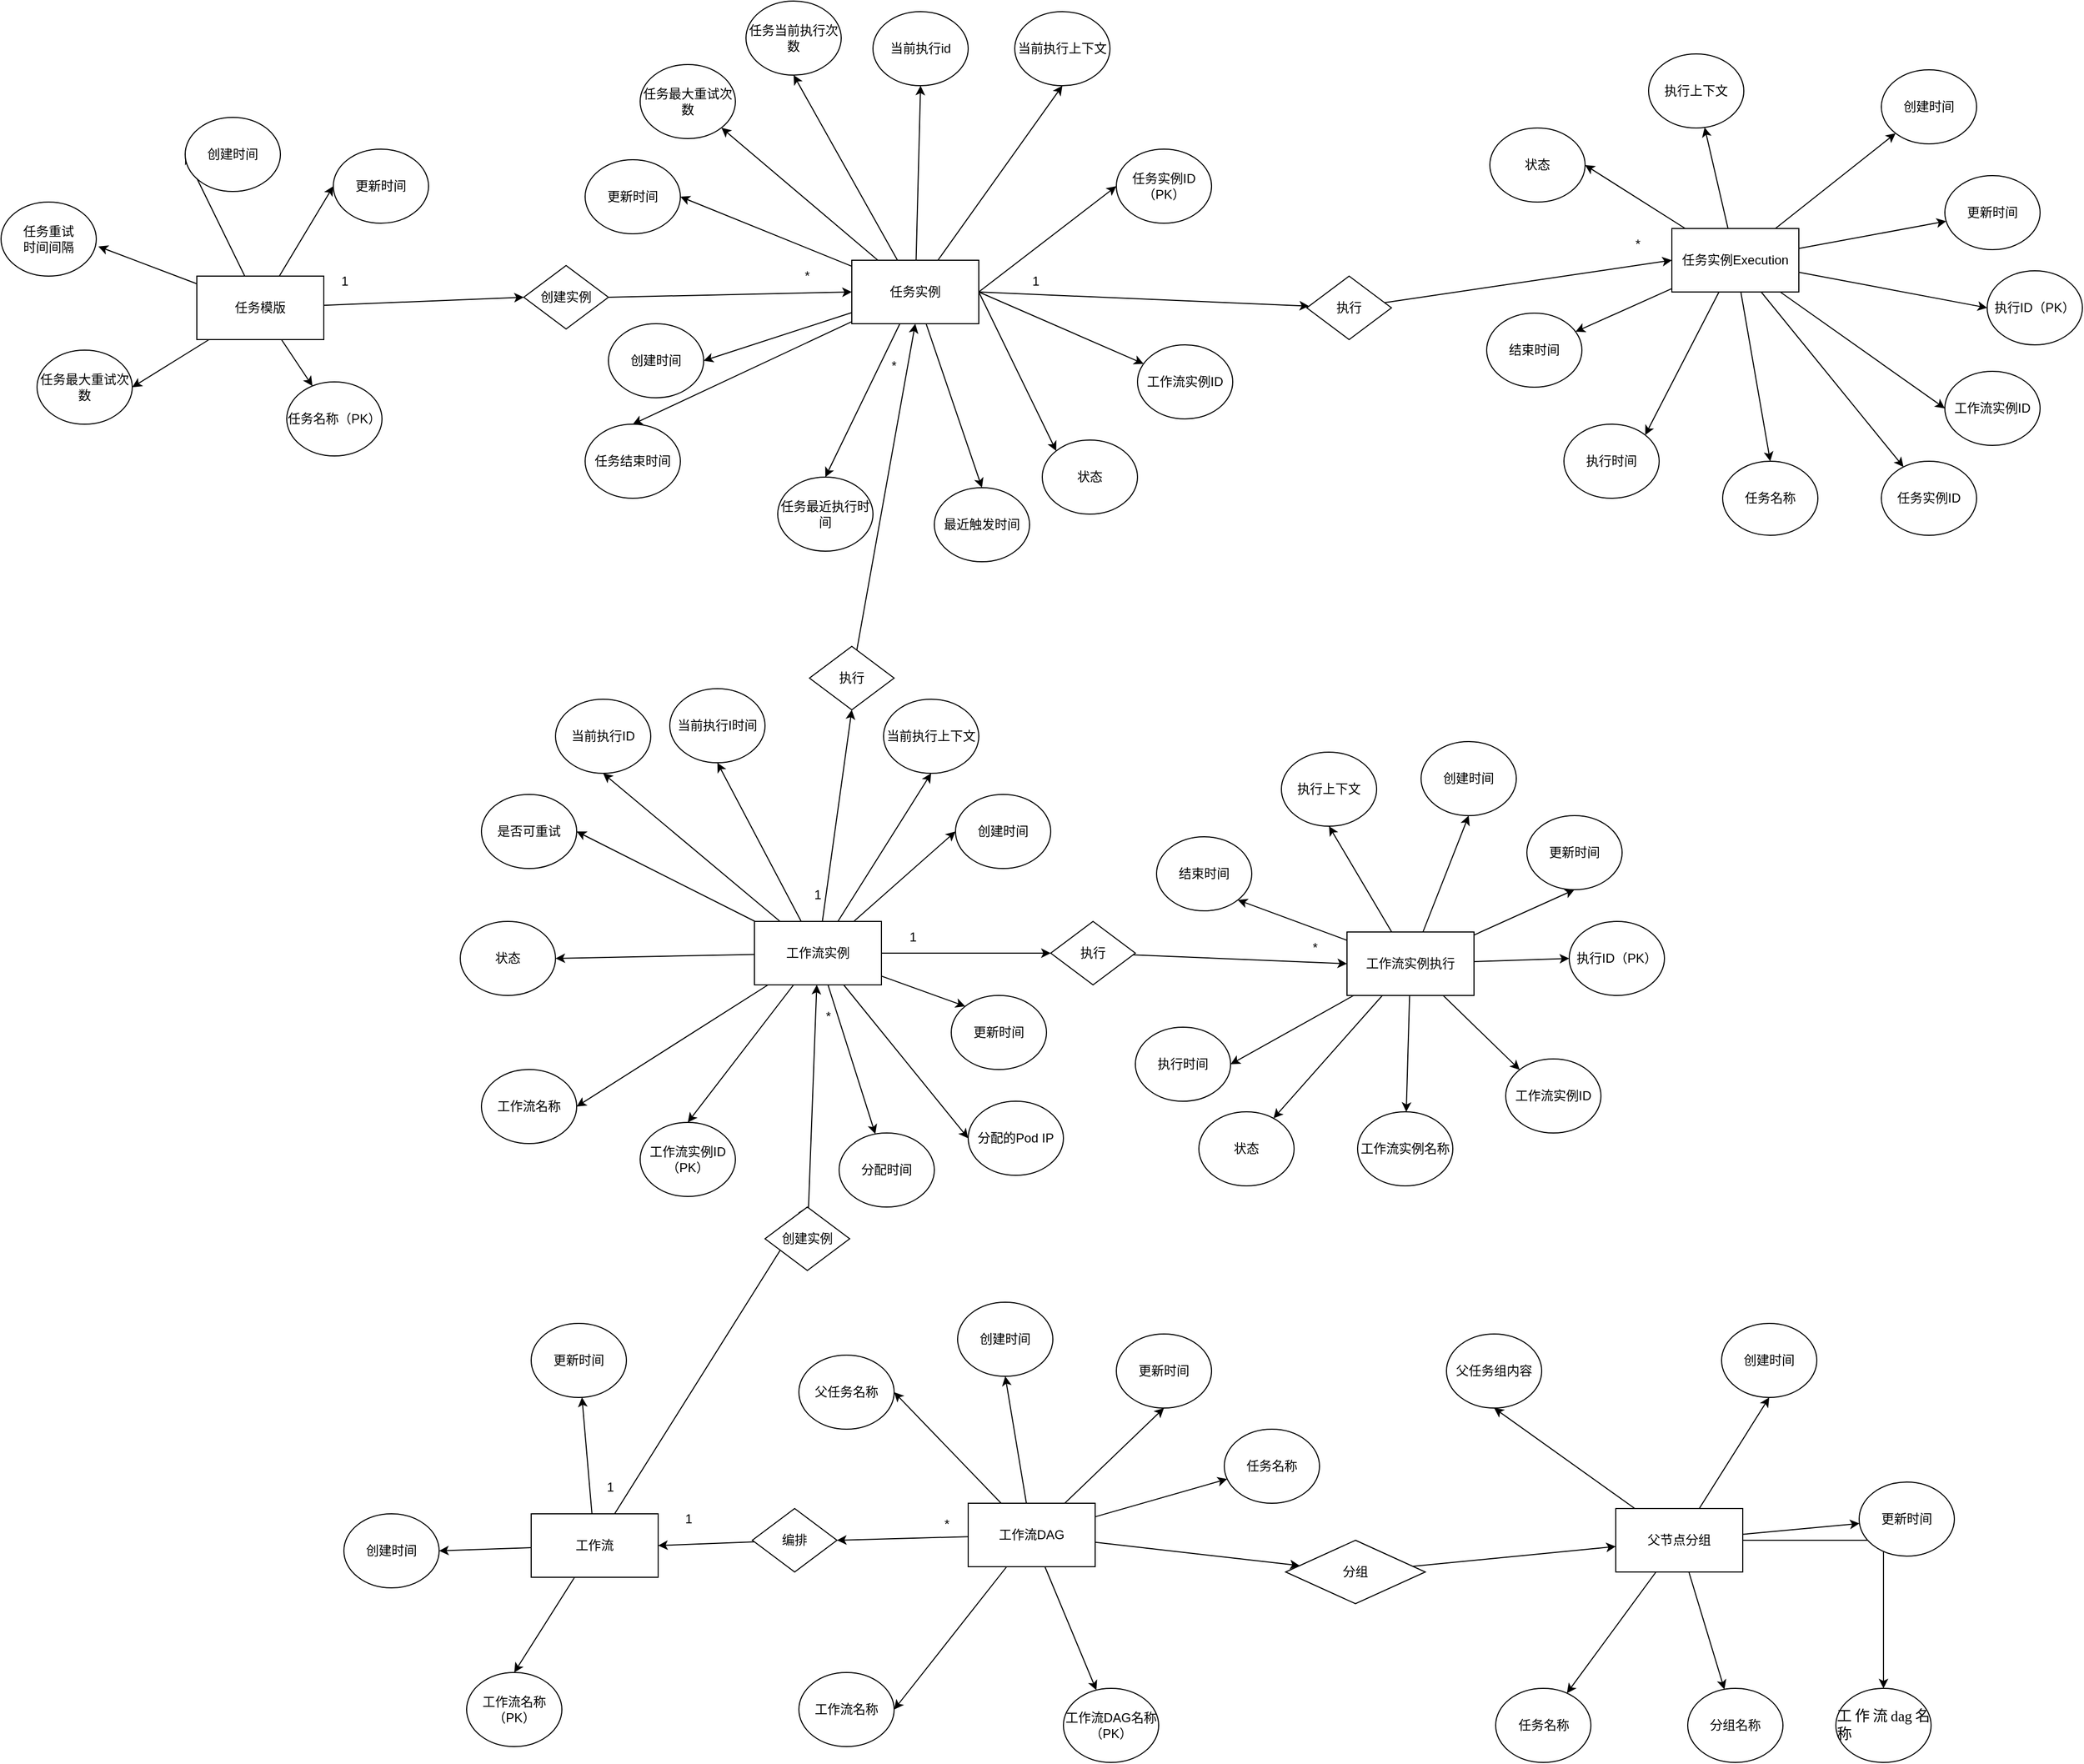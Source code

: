 <mxfile version="22.1.18" type="github">
  <diagram name="第 1 页" id="u92MrwEAKFm2taZTLTK-">
    <mxGraphModel dx="2998" dy="2271" grid="1" gridSize="10" guides="1" tooltips="1" connect="1" arrows="1" fold="1" page="1" pageScale="1" pageWidth="827" pageHeight="1169" math="0" shadow="0">
      <root>
        <mxCell id="0" />
        <mxCell id="1" parent="0" />
        <mxCell id="BF8SNdvl5e7O7KOmZN9e-4" style="rounded=0;orthogonalLoop=1;jettySize=auto;html=1;entryX=0;entryY=0.5;entryDx=0;entryDy=0;exitX=1;exitY=0.5;exitDx=0;exitDy=0;" parent="1" source="BF8SNdvl5e7O7KOmZN9e-8" target="BF8SNdvl5e7O7KOmZN9e-5" edge="1">
          <mxGeometry relative="1" as="geometry">
            <mxPoint x="350" y="170" as="targetPoint" />
            <mxPoint x="260" y="170" as="sourcePoint" />
          </mxGeometry>
        </mxCell>
        <mxCell id="BF8SNdvl5e7O7KOmZN9e-7" style="rounded=0;orthogonalLoop=1;jettySize=auto;html=1;entryX=0;entryY=0;entryDx=0;entryDy=0;exitX=1;exitY=0.5;exitDx=0;exitDy=0;" parent="1" source="BF8SNdvl5e7O7KOmZN9e-8" target="BF8SNdvl5e7O7KOmZN9e-6" edge="1">
          <mxGeometry relative="1" as="geometry">
            <mxPoint x="260" y="170" as="sourcePoint" />
          </mxGeometry>
        </mxCell>
        <mxCell id="BF8SNdvl5e7O7KOmZN9e-5" value="任务实例ID（PK）" style="ellipse;whiteSpace=wrap;html=1;" parent="1" vertex="1">
          <mxGeometry x="370" y="30" width="90" height="70" as="geometry" />
        </mxCell>
        <mxCell id="BF8SNdvl5e7O7KOmZN9e-6" value="状态" style="ellipse;whiteSpace=wrap;html=1;" parent="1" vertex="1">
          <mxGeometry x="300" y="305" width="90" height="70" as="geometry" />
        </mxCell>
        <mxCell id="BF8SNdvl5e7O7KOmZN9e-10" style="rounded=0;orthogonalLoop=1;jettySize=auto;html=1;entryX=0.5;entryY=0;entryDx=0;entryDy=0;" parent="1" source="BF8SNdvl5e7O7KOmZN9e-8" target="BF8SNdvl5e7O7KOmZN9e-9" edge="1">
          <mxGeometry relative="1" as="geometry" />
        </mxCell>
        <mxCell id="BF8SNdvl5e7O7KOmZN9e-12" style="rounded=0;orthogonalLoop=1;jettySize=auto;html=1;entryX=0.5;entryY=0;entryDx=0;entryDy=0;" parent="1" source="BF8SNdvl5e7O7KOmZN9e-8" target="BF8SNdvl5e7O7KOmZN9e-11" edge="1">
          <mxGeometry relative="1" as="geometry" />
        </mxCell>
        <mxCell id="BF8SNdvl5e7O7KOmZN9e-19" style="rounded=0;orthogonalLoop=1;jettySize=auto;html=1;entryX=1;entryY=0.5;entryDx=0;entryDy=0;" parent="1" source="BF8SNdvl5e7O7KOmZN9e-8" target="BF8SNdvl5e7O7KOmZN9e-13" edge="1">
          <mxGeometry relative="1" as="geometry" />
        </mxCell>
        <mxCell id="BF8SNdvl5e7O7KOmZN9e-20" style="rounded=0;orthogonalLoop=1;jettySize=auto;html=1;entryX=1;entryY=0.5;entryDx=0;entryDy=0;" parent="1" source="BF8SNdvl5e7O7KOmZN9e-8" target="BF8SNdvl5e7O7KOmZN9e-14" edge="1">
          <mxGeometry relative="1" as="geometry" />
        </mxCell>
        <mxCell id="BF8SNdvl5e7O7KOmZN9e-64" style="rounded=0;orthogonalLoop=1;jettySize=auto;html=1;exitX=1;exitY=0.5;exitDx=0;exitDy=0;" parent="1" source="BF8SNdvl5e7O7KOmZN9e-8" target="BF8SNdvl5e7O7KOmZN9e-63" edge="1">
          <mxGeometry relative="1" as="geometry" />
        </mxCell>
        <mxCell id="BF8SNdvl5e7O7KOmZN9e-78" style="rounded=0;orthogonalLoop=1;jettySize=auto;html=1;entryX=0.5;entryY=1;entryDx=0;entryDy=0;" edge="1" parent="1" source="BF8SNdvl5e7O7KOmZN9e-8" target="BF8SNdvl5e7O7KOmZN9e-76">
          <mxGeometry relative="1" as="geometry" />
        </mxCell>
        <mxCell id="BF8SNdvl5e7O7KOmZN9e-83" style="rounded=0;orthogonalLoop=1;jettySize=auto;html=1;entryX=1;entryY=1;entryDx=0;entryDy=0;" edge="1" parent="1" source="BF8SNdvl5e7O7KOmZN9e-8" target="BF8SNdvl5e7O7KOmZN9e-80">
          <mxGeometry relative="1" as="geometry" />
        </mxCell>
        <mxCell id="8EcwPYy6TK1mYzknZgef-4" style="rounded=0;orthogonalLoop=1;jettySize=auto;html=1;exitX=1;exitY=0.5;exitDx=0;exitDy=0;" edge="1" parent="1" source="BF8SNdvl5e7O7KOmZN9e-8" target="8EcwPYy6TK1mYzknZgef-3">
          <mxGeometry relative="1" as="geometry" />
        </mxCell>
        <mxCell id="8EcwPYy6TK1mYzknZgef-9" style="rounded=0;orthogonalLoop=1;jettySize=auto;html=1;entryX=0.5;entryY=1;entryDx=0;entryDy=0;" edge="1" parent="1" source="BF8SNdvl5e7O7KOmZN9e-8" target="8EcwPYy6TK1mYzknZgef-7">
          <mxGeometry relative="1" as="geometry" />
        </mxCell>
        <mxCell id="8EcwPYy6TK1mYzknZgef-10" style="rounded=0;orthogonalLoop=1;jettySize=auto;html=1;entryX=0.5;entryY=1;entryDx=0;entryDy=0;" edge="1" parent="1" source="BF8SNdvl5e7O7KOmZN9e-8" target="8EcwPYy6TK1mYzknZgef-8">
          <mxGeometry relative="1" as="geometry" />
        </mxCell>
        <mxCell id="8EcwPYy6TK1mYzknZgef-13" style="rounded=0;orthogonalLoop=1;jettySize=auto;html=1;entryX=0.5;entryY=0;entryDx=0;entryDy=0;" edge="1" parent="1" source="BF8SNdvl5e7O7KOmZN9e-8" target="8EcwPYy6TK1mYzknZgef-12">
          <mxGeometry relative="1" as="geometry" />
        </mxCell>
        <mxCell id="BF8SNdvl5e7O7KOmZN9e-8" value="任务实例" style="rounded=0;whiteSpace=wrap;html=1;" parent="1" vertex="1">
          <mxGeometry x="120" y="135" width="120" height="60" as="geometry" />
        </mxCell>
        <mxCell id="BF8SNdvl5e7O7KOmZN9e-9" value="最近触发时间" style="ellipse;whiteSpace=wrap;html=1;" parent="1" vertex="1">
          <mxGeometry x="198" y="350" width="90" height="70" as="geometry" />
        </mxCell>
        <mxCell id="BF8SNdvl5e7O7KOmZN9e-11" value="任务结束时间" style="ellipse;whiteSpace=wrap;html=1;" parent="1" vertex="1">
          <mxGeometry x="-132" y="290" width="90" height="70" as="geometry" />
        </mxCell>
        <mxCell id="BF8SNdvl5e7O7KOmZN9e-13" value="创建时间" style="ellipse;whiteSpace=wrap;html=1;" parent="1" vertex="1">
          <mxGeometry x="-110" y="195" width="90" height="70" as="geometry" />
        </mxCell>
        <mxCell id="BF8SNdvl5e7O7KOmZN9e-14" value="更新时间" style="ellipse;whiteSpace=wrap;html=1;" parent="1" vertex="1">
          <mxGeometry x="-132" y="40" width="90" height="70" as="geometry" />
        </mxCell>
        <mxCell id="BF8SNdvl5e7O7KOmZN9e-35" style="rounded=0;orthogonalLoop=1;jettySize=auto;html=1;" parent="1" source="BF8SNdvl5e7O7KOmZN9e-25" target="BF8SNdvl5e7O7KOmZN9e-28" edge="1">
          <mxGeometry relative="1" as="geometry" />
        </mxCell>
        <mxCell id="BF8SNdvl5e7O7KOmZN9e-36" style="rounded=0;orthogonalLoop=1;jettySize=auto;html=1;entryX=0;entryY=0.5;entryDx=0;entryDy=0;" parent="1" source="BF8SNdvl5e7O7KOmZN9e-25" target="BF8SNdvl5e7O7KOmZN9e-27" edge="1">
          <mxGeometry relative="1" as="geometry" />
        </mxCell>
        <mxCell id="BF8SNdvl5e7O7KOmZN9e-37" style="rounded=0;orthogonalLoop=1;jettySize=auto;html=1;entryX=0;entryY=0.5;entryDx=0;entryDy=0;" parent="1" source="BF8SNdvl5e7O7KOmZN9e-25" target="BF8SNdvl5e7O7KOmZN9e-26" edge="1">
          <mxGeometry relative="1" as="geometry" />
        </mxCell>
        <mxCell id="BF8SNdvl5e7O7KOmZN9e-61" style="rounded=0;orthogonalLoop=1;jettySize=auto;html=1;entryX=0;entryY=0.5;entryDx=0;entryDy=0;" parent="1" source="BF8SNdvl5e7O7KOmZN9e-25" target="BF8SNdvl5e7O7KOmZN9e-60" edge="1">
          <mxGeometry relative="1" as="geometry" />
        </mxCell>
        <mxCell id="BF8SNdvl5e7O7KOmZN9e-79" style="rounded=0;orthogonalLoop=1;jettySize=auto;html=1;entryX=1;entryY=0.5;entryDx=0;entryDy=0;" edge="1" parent="1" source="BF8SNdvl5e7O7KOmZN9e-25" target="BF8SNdvl5e7O7KOmZN9e-74">
          <mxGeometry relative="1" as="geometry" />
        </mxCell>
        <mxCell id="BF8SNdvl5e7O7KOmZN9e-25" value="任务模版" style="rounded=0;whiteSpace=wrap;html=1;" parent="1" vertex="1">
          <mxGeometry x="-499" y="150" width="120" height="60" as="geometry" />
        </mxCell>
        <mxCell id="BF8SNdvl5e7O7KOmZN9e-26" value="创建时间" style="ellipse;whiteSpace=wrap;html=1;" parent="1" vertex="1">
          <mxGeometry x="-510" width="90" height="70" as="geometry" />
        </mxCell>
        <mxCell id="BF8SNdvl5e7O7KOmZN9e-27" value="更新时间" style="ellipse;whiteSpace=wrap;html=1;" parent="1" vertex="1">
          <mxGeometry x="-370" y="30" width="90" height="70" as="geometry" />
        </mxCell>
        <mxCell id="BF8SNdvl5e7O7KOmZN9e-28" value="任务名称（PK）" style="ellipse;whiteSpace=wrap;html=1;" parent="1" vertex="1">
          <mxGeometry x="-414" y="250" width="90" height="70" as="geometry" />
        </mxCell>
        <mxCell id="BF8SNdvl5e7O7KOmZN9e-30" value="任务重试&lt;br&gt;时间间隔" style="ellipse;whiteSpace=wrap;html=1;" parent="1" vertex="1">
          <mxGeometry x="-684" y="80" width="90" height="70" as="geometry" />
        </mxCell>
        <mxCell id="BF8SNdvl5e7O7KOmZN9e-33" style="rounded=0;orthogonalLoop=1;jettySize=auto;html=1;entryX=1.022;entryY=0.6;entryDx=0;entryDy=0;entryPerimeter=0;" parent="1" source="BF8SNdvl5e7O7KOmZN9e-25" target="BF8SNdvl5e7O7KOmZN9e-30" edge="1">
          <mxGeometry relative="1" as="geometry" />
        </mxCell>
        <mxCell id="BF8SNdvl5e7O7KOmZN9e-62" style="rounded=0;orthogonalLoop=1;jettySize=auto;html=1;entryX=0;entryY=0.5;entryDx=0;entryDy=0;exitX=1;exitY=0.5;exitDx=0;exitDy=0;" parent="1" source="BF8SNdvl5e7O7KOmZN9e-60" target="BF8SNdvl5e7O7KOmZN9e-8" edge="1">
          <mxGeometry relative="1" as="geometry" />
        </mxCell>
        <mxCell id="BF8SNdvl5e7O7KOmZN9e-60" value="创建实例" style="rhombus;whiteSpace=wrap;html=1;" parent="1" vertex="1">
          <mxGeometry x="-190" y="140" width="80" height="60" as="geometry" />
        </mxCell>
        <mxCell id="BF8SNdvl5e7O7KOmZN9e-63" value="执行" style="rhombus;whiteSpace=wrap;html=1;" parent="1" vertex="1">
          <mxGeometry x="550" y="150" width="80" height="60" as="geometry" />
        </mxCell>
        <mxCell id="BF8SNdvl5e7O7KOmZN9e-74" value="任务最大重试次数" style="ellipse;whiteSpace=wrap;html=1;" vertex="1" parent="1">
          <mxGeometry x="-650" y="220" width="90" height="70" as="geometry" />
        </mxCell>
        <mxCell id="BF8SNdvl5e7O7KOmZN9e-76" value="任务当前执行次数" style="ellipse;whiteSpace=wrap;html=1;" vertex="1" parent="1">
          <mxGeometry x="20" y="-110" width="90" height="70" as="geometry" />
        </mxCell>
        <mxCell id="BF8SNdvl5e7O7KOmZN9e-80" value="任务最大重试次数" style="ellipse;whiteSpace=wrap;html=1;" vertex="1" parent="1">
          <mxGeometry x="-80" y="-50" width="90" height="70" as="geometry" />
        </mxCell>
        <mxCell id="8EcwPYy6TK1mYzknZgef-3" value="工作流实例ID" style="ellipse;whiteSpace=wrap;html=1;" vertex="1" parent="1">
          <mxGeometry x="390" y="215" width="90" height="70" as="geometry" />
        </mxCell>
        <mxCell id="8EcwPYy6TK1mYzknZgef-7" value="当前执行id" style="ellipse;whiteSpace=wrap;html=1;" vertex="1" parent="1">
          <mxGeometry x="140" y="-100" width="90" height="70" as="geometry" />
        </mxCell>
        <mxCell id="8EcwPYy6TK1mYzknZgef-8" value="当前执行上下文" style="ellipse;whiteSpace=wrap;html=1;" vertex="1" parent="1">
          <mxGeometry x="274" y="-100" width="90" height="70" as="geometry" />
        </mxCell>
        <mxCell id="8EcwPYy6TK1mYzknZgef-12" value="任务最近执行时间" style="ellipse;whiteSpace=wrap;html=1;" vertex="1" parent="1">
          <mxGeometry x="50" y="340" width="90" height="70" as="geometry" />
        </mxCell>
        <mxCell id="8EcwPYy6TK1mYzknZgef-14" value="" style="group" vertex="1" connectable="0" parent="1">
          <mxGeometry x="720" y="-60" width="563" height="455" as="geometry" />
        </mxCell>
        <mxCell id="BF8SNdvl5e7O7KOmZN9e-72" value="执行时间" style="ellipse;whiteSpace=wrap;html=1;" vertex="1" parent="8EcwPYy6TK1mYzknZgef-14">
          <mxGeometry x="73" y="350" width="90" height="70" as="geometry" />
        </mxCell>
        <mxCell id="BF8SNdvl5e7O7KOmZN9e-38" value="任务实例Execution" style="rounded=0;whiteSpace=wrap;html=1;container=0;" parent="8EcwPYy6TK1mYzknZgef-14" vertex="1">
          <mxGeometry x="175" y="165" width="120" height="60" as="geometry" />
        </mxCell>
        <mxCell id="BF8SNdvl5e7O7KOmZN9e-40" value="创建时间" style="ellipse;whiteSpace=wrap;html=1;container=0;" parent="8EcwPYy6TK1mYzknZgef-14" vertex="1">
          <mxGeometry x="373" y="15" width="90" height="70" as="geometry" />
        </mxCell>
        <mxCell id="BF8SNdvl5e7O7KOmZN9e-52" style="rounded=0;orthogonalLoop=1;jettySize=auto;html=1;" parent="8EcwPYy6TK1mYzknZgef-14" source="BF8SNdvl5e7O7KOmZN9e-38" target="BF8SNdvl5e7O7KOmZN9e-40" edge="1">
          <mxGeometry relative="1" as="geometry" />
        </mxCell>
        <mxCell id="BF8SNdvl5e7O7KOmZN9e-41" value="更新时间" style="ellipse;whiteSpace=wrap;html=1;container=0;" parent="8EcwPYy6TK1mYzknZgef-14" vertex="1">
          <mxGeometry x="433" y="115" width="90" height="70" as="geometry" />
        </mxCell>
        <mxCell id="BF8SNdvl5e7O7KOmZN9e-51" style="rounded=0;orthogonalLoop=1;jettySize=auto;html=1;" parent="8EcwPYy6TK1mYzknZgef-14" source="BF8SNdvl5e7O7KOmZN9e-38" target="BF8SNdvl5e7O7KOmZN9e-41" edge="1">
          <mxGeometry relative="1" as="geometry" />
        </mxCell>
        <mxCell id="BF8SNdvl5e7O7KOmZN9e-42" value="执行ID（PK）" style="ellipse;whiteSpace=wrap;html=1;container=0;" parent="8EcwPYy6TK1mYzknZgef-14" vertex="1">
          <mxGeometry x="473" y="205" width="90" height="70" as="geometry" />
        </mxCell>
        <mxCell id="BF8SNdvl5e7O7KOmZN9e-59" style="rounded=0;orthogonalLoop=1;jettySize=auto;html=1;entryX=0;entryY=0.5;entryDx=0;entryDy=0;" parent="8EcwPYy6TK1mYzknZgef-14" source="BF8SNdvl5e7O7KOmZN9e-38" target="BF8SNdvl5e7O7KOmZN9e-42" edge="1">
          <mxGeometry relative="1" as="geometry" />
        </mxCell>
        <mxCell id="BF8SNdvl5e7O7KOmZN9e-44" value="结束时间" style="ellipse;whiteSpace=wrap;html=1;container=0;" parent="8EcwPYy6TK1mYzknZgef-14" vertex="1">
          <mxGeometry y="245" width="90" height="70" as="geometry" />
        </mxCell>
        <mxCell id="BF8SNdvl5e7O7KOmZN9e-57" style="rounded=0;orthogonalLoop=1;jettySize=auto;html=1;" parent="8EcwPYy6TK1mYzknZgef-14" source="BF8SNdvl5e7O7KOmZN9e-38" target="BF8SNdvl5e7O7KOmZN9e-44" edge="1">
          <mxGeometry relative="1" as="geometry" />
        </mxCell>
        <mxCell id="BF8SNdvl5e7O7KOmZN9e-45" value="状态" style="ellipse;whiteSpace=wrap;html=1;container=0;" parent="8EcwPYy6TK1mYzknZgef-14" vertex="1">
          <mxGeometry x="3" y="70" width="90" height="70" as="geometry" />
        </mxCell>
        <mxCell id="BF8SNdvl5e7O7KOmZN9e-56" style="rounded=0;orthogonalLoop=1;jettySize=auto;html=1;entryX=1;entryY=0.5;entryDx=0;entryDy=0;" parent="8EcwPYy6TK1mYzknZgef-14" source="BF8SNdvl5e7O7KOmZN9e-38" target="BF8SNdvl5e7O7KOmZN9e-45" edge="1">
          <mxGeometry relative="1" as="geometry" />
        </mxCell>
        <mxCell id="BF8SNdvl5e7O7KOmZN9e-46" value="执行上下文" style="ellipse;whiteSpace=wrap;html=1;container=0;" parent="8EcwPYy6TK1mYzknZgef-14" vertex="1">
          <mxGeometry x="153" width="90" height="70" as="geometry" />
        </mxCell>
        <mxCell id="BF8SNdvl5e7O7KOmZN9e-55" style="rounded=0;orthogonalLoop=1;jettySize=auto;html=1;" parent="8EcwPYy6TK1mYzknZgef-14" source="BF8SNdvl5e7O7KOmZN9e-38" target="BF8SNdvl5e7O7KOmZN9e-46" edge="1">
          <mxGeometry relative="1" as="geometry" />
        </mxCell>
        <mxCell id="BF8SNdvl5e7O7KOmZN9e-49" value="任务名称" style="ellipse;whiteSpace=wrap;html=1;container=0;" parent="8EcwPYy6TK1mYzknZgef-14" vertex="1">
          <mxGeometry x="223" y="385" width="90" height="70" as="geometry" />
        </mxCell>
        <mxCell id="BF8SNdvl5e7O7KOmZN9e-53" style="rounded=0;orthogonalLoop=1;jettySize=auto;html=1;entryX=0.5;entryY=0;entryDx=0;entryDy=0;" parent="8EcwPYy6TK1mYzknZgef-14" source="BF8SNdvl5e7O7KOmZN9e-38" target="BF8SNdvl5e7O7KOmZN9e-49" edge="1">
          <mxGeometry relative="1" as="geometry" />
        </mxCell>
        <mxCell id="BF8SNdvl5e7O7KOmZN9e-50" value="任务实例ID" style="ellipse;whiteSpace=wrap;html=1;container=0;" parent="8EcwPYy6TK1mYzknZgef-14" vertex="1">
          <mxGeometry x="373" y="385" width="90" height="70" as="geometry" />
        </mxCell>
        <mxCell id="BF8SNdvl5e7O7KOmZN9e-54" style="rounded=0;orthogonalLoop=1;jettySize=auto;html=1;" parent="8EcwPYy6TK1mYzknZgef-14" source="BF8SNdvl5e7O7KOmZN9e-38" target="BF8SNdvl5e7O7KOmZN9e-50" edge="1">
          <mxGeometry relative="1" as="geometry" />
        </mxCell>
        <mxCell id="BF8SNdvl5e7O7KOmZN9e-65" style="rounded=0;orthogonalLoop=1;jettySize=auto;html=1;entryX=0;entryY=0.5;entryDx=0;entryDy=0;" parent="8EcwPYy6TK1mYzknZgef-14" source="BF8SNdvl5e7O7KOmZN9e-63" target="BF8SNdvl5e7O7KOmZN9e-38" edge="1">
          <mxGeometry relative="1" as="geometry" />
        </mxCell>
        <mxCell id="BF8SNdvl5e7O7KOmZN9e-73" style="rounded=0;orthogonalLoop=1;jettySize=auto;html=1;entryX=1;entryY=0;entryDx=0;entryDy=0;" edge="1" parent="8EcwPYy6TK1mYzknZgef-14" source="BF8SNdvl5e7O7KOmZN9e-38" target="BF8SNdvl5e7O7KOmZN9e-72">
          <mxGeometry relative="1" as="geometry" />
        </mxCell>
        <mxCell id="8EcwPYy6TK1mYzknZgef-5" value="工作流实例ID" style="ellipse;whiteSpace=wrap;html=1;" vertex="1" parent="8EcwPYy6TK1mYzknZgef-14">
          <mxGeometry x="433" y="300" width="90" height="70" as="geometry" />
        </mxCell>
        <mxCell id="8EcwPYy6TK1mYzknZgef-6" style="rounded=0;orthogonalLoop=1;jettySize=auto;html=1;entryX=0;entryY=0.5;entryDx=0;entryDy=0;" edge="1" parent="8EcwPYy6TK1mYzknZgef-14" source="BF8SNdvl5e7O7KOmZN9e-38" target="8EcwPYy6TK1mYzknZgef-5">
          <mxGeometry relative="1" as="geometry" />
        </mxCell>
        <mxCell id="8EcwPYy6TK1mYzknZgef-94" value="*" style="text;html=1;strokeColor=none;fillColor=none;align=center;verticalAlign=middle;whiteSpace=wrap;rounded=0;" vertex="1" parent="8EcwPYy6TK1mYzknZgef-14">
          <mxGeometry x="123" y="165" width="40" height="30" as="geometry" />
        </mxCell>
        <mxCell id="8EcwPYy6TK1mYzknZgef-17" style="rounded=0;orthogonalLoop=1;jettySize=auto;html=1;entryX=0.5;entryY=0;entryDx=0;entryDy=0;" edge="1" parent="1" source="8EcwPYy6TK1mYzknZgef-15" target="8EcwPYy6TK1mYzknZgef-16">
          <mxGeometry relative="1" as="geometry" />
        </mxCell>
        <mxCell id="8EcwPYy6TK1mYzknZgef-20" style="rounded=0;orthogonalLoop=1;jettySize=auto;html=1;entryX=1;entryY=0.5;entryDx=0;entryDy=0;" edge="1" parent="1" source="8EcwPYy6TK1mYzknZgef-15" target="8EcwPYy6TK1mYzknZgef-18">
          <mxGeometry relative="1" as="geometry" />
        </mxCell>
        <mxCell id="8EcwPYy6TK1mYzknZgef-21" style="rounded=0;orthogonalLoop=1;jettySize=auto;html=1;" edge="1" parent="1" source="8EcwPYy6TK1mYzknZgef-15" target="8EcwPYy6TK1mYzknZgef-19">
          <mxGeometry relative="1" as="geometry" />
        </mxCell>
        <mxCell id="8EcwPYy6TK1mYzknZgef-57" style="rounded=0;orthogonalLoop=1;jettySize=auto;html=1;entryX=0.5;entryY=0;entryDx=0;entryDy=0;" edge="1" parent="1" source="8EcwPYy6TK1mYzknZgef-15" target="8EcwPYy6TK1mYzknZgef-58">
          <mxGeometry relative="1" as="geometry">
            <mxPoint x="138" y="1530" as="targetPoint" />
          </mxGeometry>
        </mxCell>
        <mxCell id="8EcwPYy6TK1mYzknZgef-15" value="工作流" style="rounded=0;whiteSpace=wrap;html=1;" vertex="1" parent="1">
          <mxGeometry x="-183" y="1320" width="120" height="60" as="geometry" />
        </mxCell>
        <mxCell id="8EcwPYy6TK1mYzknZgef-16" value="工作流名称（PK）" style="ellipse;whiteSpace=wrap;html=1;" vertex="1" parent="1">
          <mxGeometry x="-244" y="1470" width="90" height="70" as="geometry" />
        </mxCell>
        <mxCell id="8EcwPYy6TK1mYzknZgef-18" value="创建时间" style="ellipse;whiteSpace=wrap;html=1;" vertex="1" parent="1">
          <mxGeometry x="-360" y="1320" width="90" height="70" as="geometry" />
        </mxCell>
        <mxCell id="8EcwPYy6TK1mYzknZgef-19" value="更新时间" style="ellipse;whiteSpace=wrap;html=1;" vertex="1" parent="1">
          <mxGeometry x="-183" y="1140" width="90" height="70" as="geometry" />
        </mxCell>
        <mxCell id="8EcwPYy6TK1mYzknZgef-24" style="rounded=0;orthogonalLoop=1;jettySize=auto;html=1;" edge="1" parent="1" source="8EcwPYy6TK1mYzknZgef-22" target="8EcwPYy6TK1mYzknZgef-23">
          <mxGeometry relative="1" as="geometry" />
        </mxCell>
        <mxCell id="8EcwPYy6TK1mYzknZgef-28" style="rounded=0;orthogonalLoop=1;jettySize=auto;html=1;entryX=1;entryY=0.5;entryDx=0;entryDy=0;" edge="1" parent="1" source="8EcwPYy6TK1mYzknZgef-22" target="8EcwPYy6TK1mYzknZgef-27">
          <mxGeometry relative="1" as="geometry" />
        </mxCell>
        <mxCell id="8EcwPYy6TK1mYzknZgef-30" style="rounded=0;orthogonalLoop=1;jettySize=auto;html=1;entryX=1;entryY=0.5;entryDx=0;entryDy=0;" edge="1" parent="1" source="8EcwPYy6TK1mYzknZgef-22" target="8EcwPYy6TK1mYzknZgef-25">
          <mxGeometry relative="1" as="geometry" />
        </mxCell>
        <mxCell id="8EcwPYy6TK1mYzknZgef-34" style="rounded=0;orthogonalLoop=1;jettySize=auto;html=1;entryX=0.5;entryY=1;entryDx=0;entryDy=0;" edge="1" parent="1" source="8EcwPYy6TK1mYzknZgef-22" target="8EcwPYy6TK1mYzknZgef-32">
          <mxGeometry relative="1" as="geometry" />
        </mxCell>
        <mxCell id="8EcwPYy6TK1mYzknZgef-35" style="rounded=0;orthogonalLoop=1;jettySize=auto;html=1;entryX=0.5;entryY=1;entryDx=0;entryDy=0;" edge="1" parent="1" source="8EcwPYy6TK1mYzknZgef-22" target="8EcwPYy6TK1mYzknZgef-33">
          <mxGeometry relative="1" as="geometry" />
        </mxCell>
        <mxCell id="8EcwPYy6TK1mYzknZgef-36" style="rounded=0;orthogonalLoop=1;jettySize=auto;html=1;" edge="1" parent="1" source="8EcwPYy6TK1mYzknZgef-22" target="8EcwPYy6TK1mYzknZgef-26">
          <mxGeometry relative="1" as="geometry" />
        </mxCell>
        <mxCell id="8EcwPYy6TK1mYzknZgef-37" style="rounded=0;orthogonalLoop=1;jettySize=auto;html=1;entryX=1;entryY=0.5;entryDx=0;entryDy=0;" edge="1" parent="1" source="8EcwPYy6TK1mYzknZgef-22" target="8EcwPYy6TK1mYzknZgef-38">
          <mxGeometry relative="1" as="geometry">
            <mxPoint x="110" y="1340" as="targetPoint" />
          </mxGeometry>
        </mxCell>
        <mxCell id="8EcwPYy6TK1mYzknZgef-125" value="" style="rounded=0;orthogonalLoop=1;jettySize=auto;html=1;" edge="1" parent="1" source="8EcwPYy6TK1mYzknZgef-22" target="8EcwPYy6TK1mYzknZgef-124">
          <mxGeometry relative="1" as="geometry" />
        </mxCell>
        <mxCell id="8EcwPYy6TK1mYzknZgef-22" value="工作流DAG" style="rounded=0;whiteSpace=wrap;html=1;" vertex="1" parent="1">
          <mxGeometry x="230" y="1310" width="120" height="60" as="geometry" />
        </mxCell>
        <mxCell id="8EcwPYy6TK1mYzknZgef-23" value="工作流DAG名称（PK）" style="ellipse;whiteSpace=wrap;html=1;" vertex="1" parent="1">
          <mxGeometry x="320" y="1485" width="90" height="70" as="geometry" />
        </mxCell>
        <mxCell id="8EcwPYy6TK1mYzknZgef-25" value="工作流名称" style="ellipse;whiteSpace=wrap;html=1;" vertex="1" parent="1">
          <mxGeometry x="70" y="1470" width="90" height="70" as="geometry" />
        </mxCell>
        <mxCell id="8EcwPYy6TK1mYzknZgef-26" value="任务名称" style="ellipse;whiteSpace=wrap;html=1;" vertex="1" parent="1">
          <mxGeometry x="472" y="1240" width="90" height="70" as="geometry" />
        </mxCell>
        <mxCell id="8EcwPYy6TK1mYzknZgef-27" value="父任务名称" style="ellipse;whiteSpace=wrap;html=1;" vertex="1" parent="1">
          <mxGeometry x="70" y="1170" width="90" height="70" as="geometry" />
        </mxCell>
        <mxCell id="8EcwPYy6TK1mYzknZgef-32" value="创建时间" style="ellipse;whiteSpace=wrap;html=1;" vertex="1" parent="1">
          <mxGeometry x="220" y="1120" width="90" height="70" as="geometry" />
        </mxCell>
        <mxCell id="8EcwPYy6TK1mYzknZgef-33" value="更新时间" style="ellipse;whiteSpace=wrap;html=1;" vertex="1" parent="1">
          <mxGeometry x="370" y="1150" width="90" height="70" as="geometry" />
        </mxCell>
        <mxCell id="8EcwPYy6TK1mYzknZgef-39" style="rounded=0;orthogonalLoop=1;jettySize=auto;html=1;entryX=1;entryY=0.5;entryDx=0;entryDy=0;" edge="1" parent="1" source="8EcwPYy6TK1mYzknZgef-38" target="8EcwPYy6TK1mYzknZgef-15">
          <mxGeometry relative="1" as="geometry" />
        </mxCell>
        <mxCell id="8EcwPYy6TK1mYzknZgef-38" value="编排" style="rhombus;whiteSpace=wrap;html=1;" vertex="1" parent="1">
          <mxGeometry x="26" y="1315" width="80" height="60" as="geometry" />
        </mxCell>
        <mxCell id="8EcwPYy6TK1mYzknZgef-49" style="rounded=0;orthogonalLoop=1;jettySize=auto;html=1;entryX=0.5;entryY=1;entryDx=0;entryDy=0;" edge="1" parent="1" source="8EcwPYy6TK1mYzknZgef-40" target="8EcwPYy6TK1mYzknZgef-45">
          <mxGeometry relative="1" as="geometry" />
        </mxCell>
        <mxCell id="8EcwPYy6TK1mYzknZgef-50" style="rounded=0;orthogonalLoop=1;jettySize=auto;html=1;entryX=0.5;entryY=1;entryDx=0;entryDy=0;" edge="1" parent="1" source="8EcwPYy6TK1mYzknZgef-40" target="8EcwPYy6TK1mYzknZgef-46">
          <mxGeometry relative="1" as="geometry" />
        </mxCell>
        <mxCell id="8EcwPYy6TK1mYzknZgef-51" style="rounded=0;orthogonalLoop=1;jettySize=auto;html=1;entryX=0;entryY=0.5;entryDx=0;entryDy=0;" edge="1" parent="1" source="8EcwPYy6TK1mYzknZgef-40" target="8EcwPYy6TK1mYzknZgef-47">
          <mxGeometry relative="1" as="geometry" />
        </mxCell>
        <mxCell id="8EcwPYy6TK1mYzknZgef-52" style="rounded=0;orthogonalLoop=1;jettySize=auto;html=1;entryX=0;entryY=0;entryDx=0;entryDy=0;" edge="1" parent="1" source="8EcwPYy6TK1mYzknZgef-40" target="8EcwPYy6TK1mYzknZgef-48">
          <mxGeometry relative="1" as="geometry" />
        </mxCell>
        <mxCell id="8EcwPYy6TK1mYzknZgef-54" style="rounded=0;orthogonalLoop=1;jettySize=auto;html=1;entryX=1;entryY=0.5;entryDx=0;entryDy=0;" edge="1" parent="1" source="8EcwPYy6TK1mYzknZgef-40" target="8EcwPYy6TK1mYzknZgef-42">
          <mxGeometry relative="1" as="geometry" />
        </mxCell>
        <mxCell id="8EcwPYy6TK1mYzknZgef-55" style="rounded=0;orthogonalLoop=1;jettySize=auto;html=1;entryX=1;entryY=0.5;entryDx=0;entryDy=0;" edge="1" parent="1" source="8EcwPYy6TK1mYzknZgef-40" target="8EcwPYy6TK1mYzknZgef-43">
          <mxGeometry relative="1" as="geometry" />
        </mxCell>
        <mxCell id="8EcwPYy6TK1mYzknZgef-56" style="rounded=0;orthogonalLoop=1;jettySize=auto;html=1;entryX=1;entryY=0.5;entryDx=0;entryDy=0;" edge="1" parent="1" source="8EcwPYy6TK1mYzknZgef-40" target="8EcwPYy6TK1mYzknZgef-44">
          <mxGeometry relative="1" as="geometry" />
        </mxCell>
        <mxCell id="8EcwPYy6TK1mYzknZgef-80" style="rounded=0;orthogonalLoop=1;jettySize=auto;html=1;entryX=0;entryY=0.5;entryDx=0;entryDy=0;" edge="1" parent="1" source="8EcwPYy6TK1mYzknZgef-40" target="8EcwPYy6TK1mYzknZgef-81">
          <mxGeometry relative="1" as="geometry">
            <mxPoint x="308" y="820" as="targetPoint" />
          </mxGeometry>
        </mxCell>
        <mxCell id="8EcwPYy6TK1mYzknZgef-84" style="rounded=0;orthogonalLoop=1;jettySize=auto;html=1;entryX=0.5;entryY=0;entryDx=0;entryDy=0;" edge="1" parent="1" source="8EcwPYy6TK1mYzknZgef-40" target="8EcwPYy6TK1mYzknZgef-41">
          <mxGeometry relative="1" as="geometry" />
        </mxCell>
        <mxCell id="8EcwPYy6TK1mYzknZgef-87" style="rounded=0;orthogonalLoop=1;jettySize=auto;html=1;entryX=0.5;entryY=1;entryDx=0;entryDy=0;" edge="1" parent="1" source="8EcwPYy6TK1mYzknZgef-40" target="8EcwPYy6TK1mYzknZgef-86">
          <mxGeometry relative="1" as="geometry" />
        </mxCell>
        <mxCell id="8EcwPYy6TK1mYzknZgef-109" style="rounded=0;orthogonalLoop=1;jettySize=auto;html=1;entryX=0.5;entryY=1;entryDx=0;entryDy=0;" edge="1" parent="1" source="8EcwPYy6TK1mYzknZgef-40" target="8EcwPYy6TK1mYzknZgef-107">
          <mxGeometry relative="1" as="geometry" />
        </mxCell>
        <mxCell id="8EcwPYy6TK1mYzknZgef-110" style="rounded=0;orthogonalLoop=1;jettySize=auto;html=1;entryX=0;entryY=0.5;entryDx=0;entryDy=0;" edge="1" parent="1" source="8EcwPYy6TK1mYzknZgef-40" target="8EcwPYy6TK1mYzknZgef-105">
          <mxGeometry relative="1" as="geometry" />
        </mxCell>
        <mxCell id="8EcwPYy6TK1mYzknZgef-111" style="rounded=0;orthogonalLoop=1;jettySize=auto;html=1;" edge="1" parent="1" source="8EcwPYy6TK1mYzknZgef-40" target="8EcwPYy6TK1mYzknZgef-106">
          <mxGeometry relative="1" as="geometry" />
        </mxCell>
        <mxCell id="8EcwPYy6TK1mYzknZgef-40" value="工作流实例" style="rounded=0;whiteSpace=wrap;html=1;" vertex="1" parent="1">
          <mxGeometry x="28" y="760" width="120" height="60" as="geometry" />
        </mxCell>
        <mxCell id="8EcwPYy6TK1mYzknZgef-41" value="工作流实例ID（PK）" style="ellipse;whiteSpace=wrap;html=1;" vertex="1" parent="1">
          <mxGeometry x="-80" y="950" width="90" height="70" as="geometry" />
        </mxCell>
        <mxCell id="8EcwPYy6TK1mYzknZgef-42" value="工作流名称" style="ellipse;whiteSpace=wrap;html=1;" vertex="1" parent="1">
          <mxGeometry x="-230" y="900" width="90" height="70" as="geometry" />
        </mxCell>
        <mxCell id="8EcwPYy6TK1mYzknZgef-43" value="状态" style="ellipse;whiteSpace=wrap;html=1;" vertex="1" parent="1">
          <mxGeometry x="-250" y="760" width="90" height="70" as="geometry" />
        </mxCell>
        <mxCell id="8EcwPYy6TK1mYzknZgef-44" value="是否可重试" style="ellipse;whiteSpace=wrap;html=1;" vertex="1" parent="1">
          <mxGeometry x="-230" y="640" width="90" height="70" as="geometry" />
        </mxCell>
        <mxCell id="8EcwPYy6TK1mYzknZgef-45" value="当前执行ID" style="ellipse;whiteSpace=wrap;html=1;" vertex="1" parent="1">
          <mxGeometry x="-160" y="550" width="90" height="70" as="geometry" />
        </mxCell>
        <mxCell id="8EcwPYy6TK1mYzknZgef-46" value="当前执行上下文" style="ellipse;whiteSpace=wrap;html=1;" vertex="1" parent="1">
          <mxGeometry x="150" y="550" width="90" height="70" as="geometry" />
        </mxCell>
        <mxCell id="8EcwPYy6TK1mYzknZgef-47" value="创建时间" style="ellipse;whiteSpace=wrap;html=1;" vertex="1" parent="1">
          <mxGeometry x="218" y="640" width="90" height="70" as="geometry" />
        </mxCell>
        <mxCell id="8EcwPYy6TK1mYzknZgef-48" value="更新时间" style="ellipse;whiteSpace=wrap;html=1;" vertex="1" parent="1">
          <mxGeometry x="214" y="830" width="90" height="70" as="geometry" />
        </mxCell>
        <mxCell id="8EcwPYy6TK1mYzknZgef-60" style="rounded=0;orthogonalLoop=1;jettySize=auto;html=1;" edge="1" parent="1" source="8EcwPYy6TK1mYzknZgef-58" target="8EcwPYy6TK1mYzknZgef-40">
          <mxGeometry relative="1" as="geometry" />
        </mxCell>
        <mxCell id="8EcwPYy6TK1mYzknZgef-58" value="创建实例" style="rhombus;whiteSpace=wrap;html=1;" vertex="1" parent="1">
          <mxGeometry x="38" y="1030" width="80" height="60" as="geometry" />
        </mxCell>
        <mxCell id="8EcwPYy6TK1mYzknZgef-71" style="rounded=0;orthogonalLoop=1;jettySize=auto;html=1;entryX=0;entryY=0.5;entryDx=0;entryDy=0;" edge="1" parent="1" source="8EcwPYy6TK1mYzknZgef-61" target="8EcwPYy6TK1mYzknZgef-62">
          <mxGeometry relative="1" as="geometry" />
        </mxCell>
        <mxCell id="8EcwPYy6TK1mYzknZgef-72" style="rounded=0;orthogonalLoop=1;jettySize=auto;html=1;entryX=0;entryY=0;entryDx=0;entryDy=0;" edge="1" parent="1" source="8EcwPYy6TK1mYzknZgef-61" target="8EcwPYy6TK1mYzknZgef-63">
          <mxGeometry relative="1" as="geometry" />
        </mxCell>
        <mxCell id="8EcwPYy6TK1mYzknZgef-73" style="rounded=0;orthogonalLoop=1;jettySize=auto;html=1;" edge="1" parent="1" source="8EcwPYy6TK1mYzknZgef-61" target="8EcwPYy6TK1mYzknZgef-64">
          <mxGeometry relative="1" as="geometry" />
        </mxCell>
        <mxCell id="8EcwPYy6TK1mYzknZgef-74" style="rounded=0;orthogonalLoop=1;jettySize=auto;html=1;" edge="1" parent="1" source="8EcwPYy6TK1mYzknZgef-61" target="8EcwPYy6TK1mYzknZgef-65">
          <mxGeometry relative="1" as="geometry" />
        </mxCell>
        <mxCell id="8EcwPYy6TK1mYzknZgef-75" style="rounded=0;orthogonalLoop=1;jettySize=auto;html=1;entryX=1;entryY=0.5;entryDx=0;entryDy=0;" edge="1" parent="1" source="8EcwPYy6TK1mYzknZgef-61" target="8EcwPYy6TK1mYzknZgef-66">
          <mxGeometry relative="1" as="geometry" />
        </mxCell>
        <mxCell id="8EcwPYy6TK1mYzknZgef-76" style="rounded=0;orthogonalLoop=1;jettySize=auto;html=1;entryX=1;entryY=1;entryDx=0;entryDy=0;" edge="1" parent="1" source="8EcwPYy6TK1mYzknZgef-61" target="8EcwPYy6TK1mYzknZgef-67">
          <mxGeometry relative="1" as="geometry" />
        </mxCell>
        <mxCell id="8EcwPYy6TK1mYzknZgef-77" style="rounded=0;orthogonalLoop=1;jettySize=auto;html=1;entryX=0.5;entryY=1;entryDx=0;entryDy=0;" edge="1" parent="1" source="8EcwPYy6TK1mYzknZgef-61" target="8EcwPYy6TK1mYzknZgef-68">
          <mxGeometry relative="1" as="geometry" />
        </mxCell>
        <mxCell id="8EcwPYy6TK1mYzknZgef-78" style="rounded=0;orthogonalLoop=1;jettySize=auto;html=1;entryX=0.5;entryY=1;entryDx=0;entryDy=0;" edge="1" parent="1" source="8EcwPYy6TK1mYzknZgef-61" target="8EcwPYy6TK1mYzknZgef-69">
          <mxGeometry relative="1" as="geometry" />
        </mxCell>
        <mxCell id="8EcwPYy6TK1mYzknZgef-79" style="rounded=0;orthogonalLoop=1;jettySize=auto;html=1;entryX=0.5;entryY=1;entryDx=0;entryDy=0;" edge="1" parent="1" source="8EcwPYy6TK1mYzknZgef-61" target="8EcwPYy6TK1mYzknZgef-70">
          <mxGeometry relative="1" as="geometry" />
        </mxCell>
        <mxCell id="8EcwPYy6TK1mYzknZgef-61" value="工作流实例执行" style="rounded=0;whiteSpace=wrap;html=1;" vertex="1" parent="1">
          <mxGeometry x="588" y="770" width="120" height="60" as="geometry" />
        </mxCell>
        <mxCell id="8EcwPYy6TK1mYzknZgef-62" value="执行ID（PK）" style="ellipse;whiteSpace=wrap;html=1;" vertex="1" parent="1">
          <mxGeometry x="798" y="760" width="90" height="70" as="geometry" />
        </mxCell>
        <mxCell id="8EcwPYy6TK1mYzknZgef-63" value="工作流实例ID" style="ellipse;whiteSpace=wrap;html=1;" vertex="1" parent="1">
          <mxGeometry x="738" y="890" width="90" height="70" as="geometry" />
        </mxCell>
        <mxCell id="8EcwPYy6TK1mYzknZgef-64" value="工作流实例名称" style="ellipse;whiteSpace=wrap;html=1;" vertex="1" parent="1">
          <mxGeometry x="598" y="940" width="90" height="70" as="geometry" />
        </mxCell>
        <mxCell id="8EcwPYy6TK1mYzknZgef-65" value="状态" style="ellipse;whiteSpace=wrap;html=1;" vertex="1" parent="1">
          <mxGeometry x="448" y="940" width="90" height="70" as="geometry" />
        </mxCell>
        <mxCell id="8EcwPYy6TK1mYzknZgef-66" value="执行时间" style="ellipse;whiteSpace=wrap;html=1;" vertex="1" parent="1">
          <mxGeometry x="388" y="860" width="90" height="70" as="geometry" />
        </mxCell>
        <mxCell id="8EcwPYy6TK1mYzknZgef-67" value="结束时间" style="ellipse;whiteSpace=wrap;html=1;" vertex="1" parent="1">
          <mxGeometry x="408" y="680" width="90" height="70" as="geometry" />
        </mxCell>
        <mxCell id="8EcwPYy6TK1mYzknZgef-68" value="执行上下文" style="ellipse;whiteSpace=wrap;html=1;" vertex="1" parent="1">
          <mxGeometry x="526" y="600" width="90" height="70" as="geometry" />
        </mxCell>
        <mxCell id="8EcwPYy6TK1mYzknZgef-69" value="创建时间" style="ellipse;whiteSpace=wrap;html=1;" vertex="1" parent="1">
          <mxGeometry x="658" y="590" width="90" height="70" as="geometry" />
        </mxCell>
        <mxCell id="8EcwPYy6TK1mYzknZgef-70" value="更新时间" style="ellipse;whiteSpace=wrap;html=1;" vertex="1" parent="1">
          <mxGeometry x="758" y="660" width="90" height="70" as="geometry" />
        </mxCell>
        <mxCell id="8EcwPYy6TK1mYzknZgef-83" style="rounded=0;orthogonalLoop=1;jettySize=auto;html=1;entryX=0;entryY=0.5;entryDx=0;entryDy=0;" edge="1" parent="1" source="8EcwPYy6TK1mYzknZgef-81" target="8EcwPYy6TK1mYzknZgef-61">
          <mxGeometry relative="1" as="geometry" />
        </mxCell>
        <mxCell id="8EcwPYy6TK1mYzknZgef-81" value="执行" style="rhombus;whiteSpace=wrap;html=1;" vertex="1" parent="1">
          <mxGeometry x="308" y="760" width="80" height="60" as="geometry" />
        </mxCell>
        <mxCell id="8EcwPYy6TK1mYzknZgef-88" style="rounded=0;orthogonalLoop=1;jettySize=auto;html=1;entryX=0.5;entryY=1;entryDx=0;entryDy=0;" edge="1" parent="1" source="8EcwPYy6TK1mYzknZgef-86" target="BF8SNdvl5e7O7KOmZN9e-8">
          <mxGeometry relative="1" as="geometry">
            <mxPoint x="140" y="560" as="targetPoint" />
          </mxGeometry>
        </mxCell>
        <mxCell id="8EcwPYy6TK1mYzknZgef-86" value="执行" style="rhombus;whiteSpace=wrap;html=1;" vertex="1" parent="1">
          <mxGeometry x="80" y="500" width="80" height="60" as="geometry" />
        </mxCell>
        <mxCell id="8EcwPYy6TK1mYzknZgef-91" value="1" style="text;html=1;strokeColor=none;fillColor=none;align=center;verticalAlign=middle;whiteSpace=wrap;rounded=0;" vertex="1" parent="1">
          <mxGeometry x="-379" y="140" width="40" height="30" as="geometry" />
        </mxCell>
        <mxCell id="8EcwPYy6TK1mYzknZgef-92" value="*" style="text;html=1;strokeColor=none;fillColor=none;align=center;verticalAlign=middle;whiteSpace=wrap;rounded=0;" vertex="1" parent="1">
          <mxGeometry x="58" y="135" width="40" height="30" as="geometry" />
        </mxCell>
        <mxCell id="8EcwPYy6TK1mYzknZgef-93" value="1" style="text;html=1;strokeColor=none;fillColor=none;align=center;verticalAlign=middle;whiteSpace=wrap;rounded=0;" vertex="1" parent="1">
          <mxGeometry x="274" y="140" width="40" height="30" as="geometry" />
        </mxCell>
        <mxCell id="8EcwPYy6TK1mYzknZgef-95" value="1" style="text;html=1;strokeColor=none;fillColor=none;align=center;verticalAlign=middle;whiteSpace=wrap;rounded=0;" vertex="1" parent="1">
          <mxGeometry x="68" y="720" width="40" height="30" as="geometry" />
        </mxCell>
        <mxCell id="8EcwPYy6TK1mYzknZgef-96" value="*" style="text;html=1;strokeColor=none;fillColor=none;align=center;verticalAlign=middle;whiteSpace=wrap;rounded=0;" vertex="1" parent="1">
          <mxGeometry x="140" y="220" width="40" height="30" as="geometry" />
        </mxCell>
        <mxCell id="8EcwPYy6TK1mYzknZgef-97" value="1" style="text;html=1;strokeColor=none;fillColor=none;align=center;verticalAlign=middle;whiteSpace=wrap;rounded=0;" vertex="1" parent="1">
          <mxGeometry x="158" y="760" width="40" height="30" as="geometry" />
        </mxCell>
        <mxCell id="8EcwPYy6TK1mYzknZgef-98" value="*" style="text;html=1;strokeColor=none;fillColor=none;align=center;verticalAlign=middle;whiteSpace=wrap;rounded=0;" vertex="1" parent="1">
          <mxGeometry x="538" y="770" width="40" height="30" as="geometry" />
        </mxCell>
        <mxCell id="8EcwPYy6TK1mYzknZgef-100" value="1" style="text;html=1;strokeColor=none;fillColor=none;align=center;verticalAlign=middle;whiteSpace=wrap;rounded=0;" vertex="1" parent="1">
          <mxGeometry x="-54" y="1310" width="40" height="30" as="geometry" />
        </mxCell>
        <mxCell id="8EcwPYy6TK1mYzknZgef-102" value="*" style="text;html=1;strokeColor=none;fillColor=none;align=center;verticalAlign=middle;whiteSpace=wrap;rounded=0;" vertex="1" parent="1">
          <mxGeometry x="190" y="1315" width="40" height="30" as="geometry" />
        </mxCell>
        <mxCell id="8EcwPYy6TK1mYzknZgef-103" value="1" style="text;html=1;strokeColor=none;fillColor=none;align=center;verticalAlign=middle;whiteSpace=wrap;rounded=0;" vertex="1" parent="1">
          <mxGeometry x="-128" y="1280" width="40" height="30" as="geometry" />
        </mxCell>
        <mxCell id="8EcwPYy6TK1mYzknZgef-104" value="*" style="text;html=1;strokeColor=none;fillColor=none;align=center;verticalAlign=middle;whiteSpace=wrap;rounded=0;" vertex="1" parent="1">
          <mxGeometry x="78" y="835" width="40" height="30" as="geometry" />
        </mxCell>
        <mxCell id="8EcwPYy6TK1mYzknZgef-105" value="分配的Pod IP" style="ellipse;whiteSpace=wrap;html=1;" vertex="1" parent="1">
          <mxGeometry x="230" y="930" width="90" height="70" as="geometry" />
        </mxCell>
        <mxCell id="8EcwPYy6TK1mYzknZgef-106" value="分配时间" style="ellipse;whiteSpace=wrap;html=1;" vertex="1" parent="1">
          <mxGeometry x="108" y="960" width="90" height="70" as="geometry" />
        </mxCell>
        <mxCell id="8EcwPYy6TK1mYzknZgef-107" value="当前执行I时间" style="ellipse;whiteSpace=wrap;html=1;" vertex="1" parent="1">
          <mxGeometry x="-52" y="540" width="90" height="70" as="geometry" />
        </mxCell>
        <mxCell id="8EcwPYy6TK1mYzknZgef-118" style="rounded=0;orthogonalLoop=1;jettySize=auto;html=1;entryX=0.5;entryY=1;entryDx=0;entryDy=0;" edge="1" parent="1" source="8EcwPYy6TK1mYzknZgef-112" target="8EcwPYy6TK1mYzknZgef-116">
          <mxGeometry relative="1" as="geometry" />
        </mxCell>
        <mxCell id="8EcwPYy6TK1mYzknZgef-119" style="rounded=0;orthogonalLoop=1;jettySize=auto;html=1;entryX=0.5;entryY=1;entryDx=0;entryDy=0;" edge="1" parent="1" source="8EcwPYy6TK1mYzknZgef-112" target="8EcwPYy6TK1mYzknZgef-115">
          <mxGeometry relative="1" as="geometry" />
        </mxCell>
        <mxCell id="8EcwPYy6TK1mYzknZgef-120" style="rounded=0;orthogonalLoop=1;jettySize=auto;html=1;" edge="1" parent="1" source="8EcwPYy6TK1mYzknZgef-112" target="8EcwPYy6TK1mYzknZgef-113">
          <mxGeometry relative="1" as="geometry" />
        </mxCell>
        <mxCell id="8EcwPYy6TK1mYzknZgef-121" style="rounded=0;orthogonalLoop=1;jettySize=auto;html=1;" edge="1" parent="1" source="8EcwPYy6TK1mYzknZgef-112" target="8EcwPYy6TK1mYzknZgef-114">
          <mxGeometry relative="1" as="geometry" />
        </mxCell>
        <mxCell id="8EcwPYy6TK1mYzknZgef-122" style="rounded=0;orthogonalLoop=1;jettySize=auto;html=1;" edge="1" parent="1" source="8EcwPYy6TK1mYzknZgef-112" target="8EcwPYy6TK1mYzknZgef-117">
          <mxGeometry relative="1" as="geometry" />
        </mxCell>
        <mxCell id="8EcwPYy6TK1mYzknZgef-128" style="edgeStyle=orthogonalEdgeStyle;rounded=0;orthogonalLoop=1;jettySize=auto;html=1;entryX=0.5;entryY=0;entryDx=0;entryDy=0;" edge="1" parent="1" source="8EcwPYy6TK1mYzknZgef-112" target="8EcwPYy6TK1mYzknZgef-127">
          <mxGeometry relative="1" as="geometry" />
        </mxCell>
        <mxCell id="8EcwPYy6TK1mYzknZgef-112" value="父节点分组" style="rounded=0;whiteSpace=wrap;html=1;" vertex="1" parent="1">
          <mxGeometry x="842" y="1315" width="120" height="60" as="geometry" />
        </mxCell>
        <mxCell id="8EcwPYy6TK1mYzknZgef-113" value="任务名称" style="ellipse;whiteSpace=wrap;html=1;" vertex="1" parent="1">
          <mxGeometry x="728.5" y="1485" width="90" height="70" as="geometry" />
        </mxCell>
        <mxCell id="8EcwPYy6TK1mYzknZgef-114" value="分组名称" style="ellipse;whiteSpace=wrap;html=1;" vertex="1" parent="1">
          <mxGeometry x="910" y="1485" width="90" height="70" as="geometry" />
        </mxCell>
        <mxCell id="8EcwPYy6TK1mYzknZgef-115" value="父任务组内容" style="ellipse;whiteSpace=wrap;html=1;" vertex="1" parent="1">
          <mxGeometry x="682" y="1150" width="90" height="70" as="geometry" />
        </mxCell>
        <mxCell id="8EcwPYy6TK1mYzknZgef-116" value="创建时间" style="ellipse;whiteSpace=wrap;html=1;" vertex="1" parent="1">
          <mxGeometry x="942" y="1140" width="90" height="70" as="geometry" />
        </mxCell>
        <mxCell id="8EcwPYy6TK1mYzknZgef-117" value="更新时间" style="ellipse;whiteSpace=wrap;html=1;" vertex="1" parent="1">
          <mxGeometry x="1072" y="1290" width="90" height="70" as="geometry" />
        </mxCell>
        <mxCell id="8EcwPYy6TK1mYzknZgef-126" style="rounded=0;orthogonalLoop=1;jettySize=auto;html=1;" edge="1" parent="1" source="8EcwPYy6TK1mYzknZgef-124" target="8EcwPYy6TK1mYzknZgef-112">
          <mxGeometry relative="1" as="geometry" />
        </mxCell>
        <mxCell id="8EcwPYy6TK1mYzknZgef-124" value="分组" style="rhombus;whiteSpace=wrap;html=1;rounded=0;" vertex="1" parent="1">
          <mxGeometry x="530" y="1345" width="132" height="60" as="geometry" />
        </mxCell>
        <mxCell id="8EcwPYy6TK1mYzknZgef-127" value="&lt;p style=&quot;margin: 0pt 0pt 0.0pt; text-align: justify; font-family: Calibri; font-size: 10.5pt;&quot; class=&quot;MsoNormal&quot;&gt;&lt;font face=&quot;宋体&quot;&gt;工作流&lt;/font&gt;dag&lt;font face=&quot;宋体&quot;&gt;名称&lt;/font&gt;&lt;/p&gt;" style="ellipse;whiteSpace=wrap;html=1;" vertex="1" parent="1">
          <mxGeometry x="1050" y="1485" width="90" height="70" as="geometry" />
        </mxCell>
      </root>
    </mxGraphModel>
  </diagram>
</mxfile>
